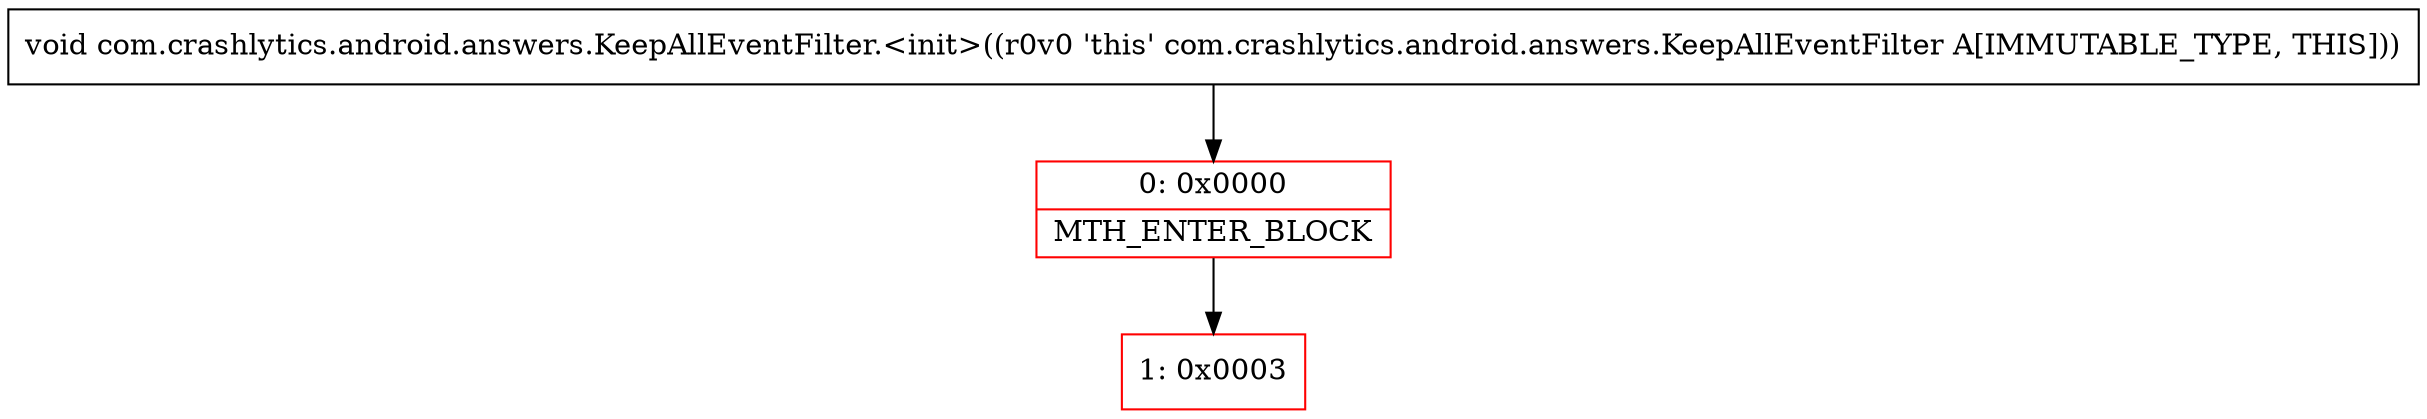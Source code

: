 digraph "CFG forcom.crashlytics.android.answers.KeepAllEventFilter.\<init\>()V" {
subgraph cluster_Region_612993217 {
label = "R(0)";
node [shape=record,color=blue];
}
Node_0 [shape=record,color=red,label="{0\:\ 0x0000|MTH_ENTER_BLOCK\l}"];
Node_1 [shape=record,color=red,label="{1\:\ 0x0003}"];
MethodNode[shape=record,label="{void com.crashlytics.android.answers.KeepAllEventFilter.\<init\>((r0v0 'this' com.crashlytics.android.answers.KeepAllEventFilter A[IMMUTABLE_TYPE, THIS])) }"];
MethodNode -> Node_0;
Node_0 -> Node_1;
}

